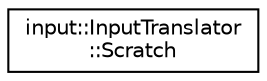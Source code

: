 digraph "Graphical Class Hierarchy"
{
 // LATEX_PDF_SIZE
  edge [fontname="Helvetica",fontsize="10",labelfontname="Helvetica",labelfontsize="10"];
  node [fontname="Helvetica",fontsize="10",shape=record];
  rankdir="LR";
  Node0 [label="input::InputTranslator\l::Scratch",height=0.2,width=0.4,color="black", fillcolor="white", style="filled",URL="$structinput_1_1InputTranslator_1_1Scratch.html",tooltip=" "];
}
